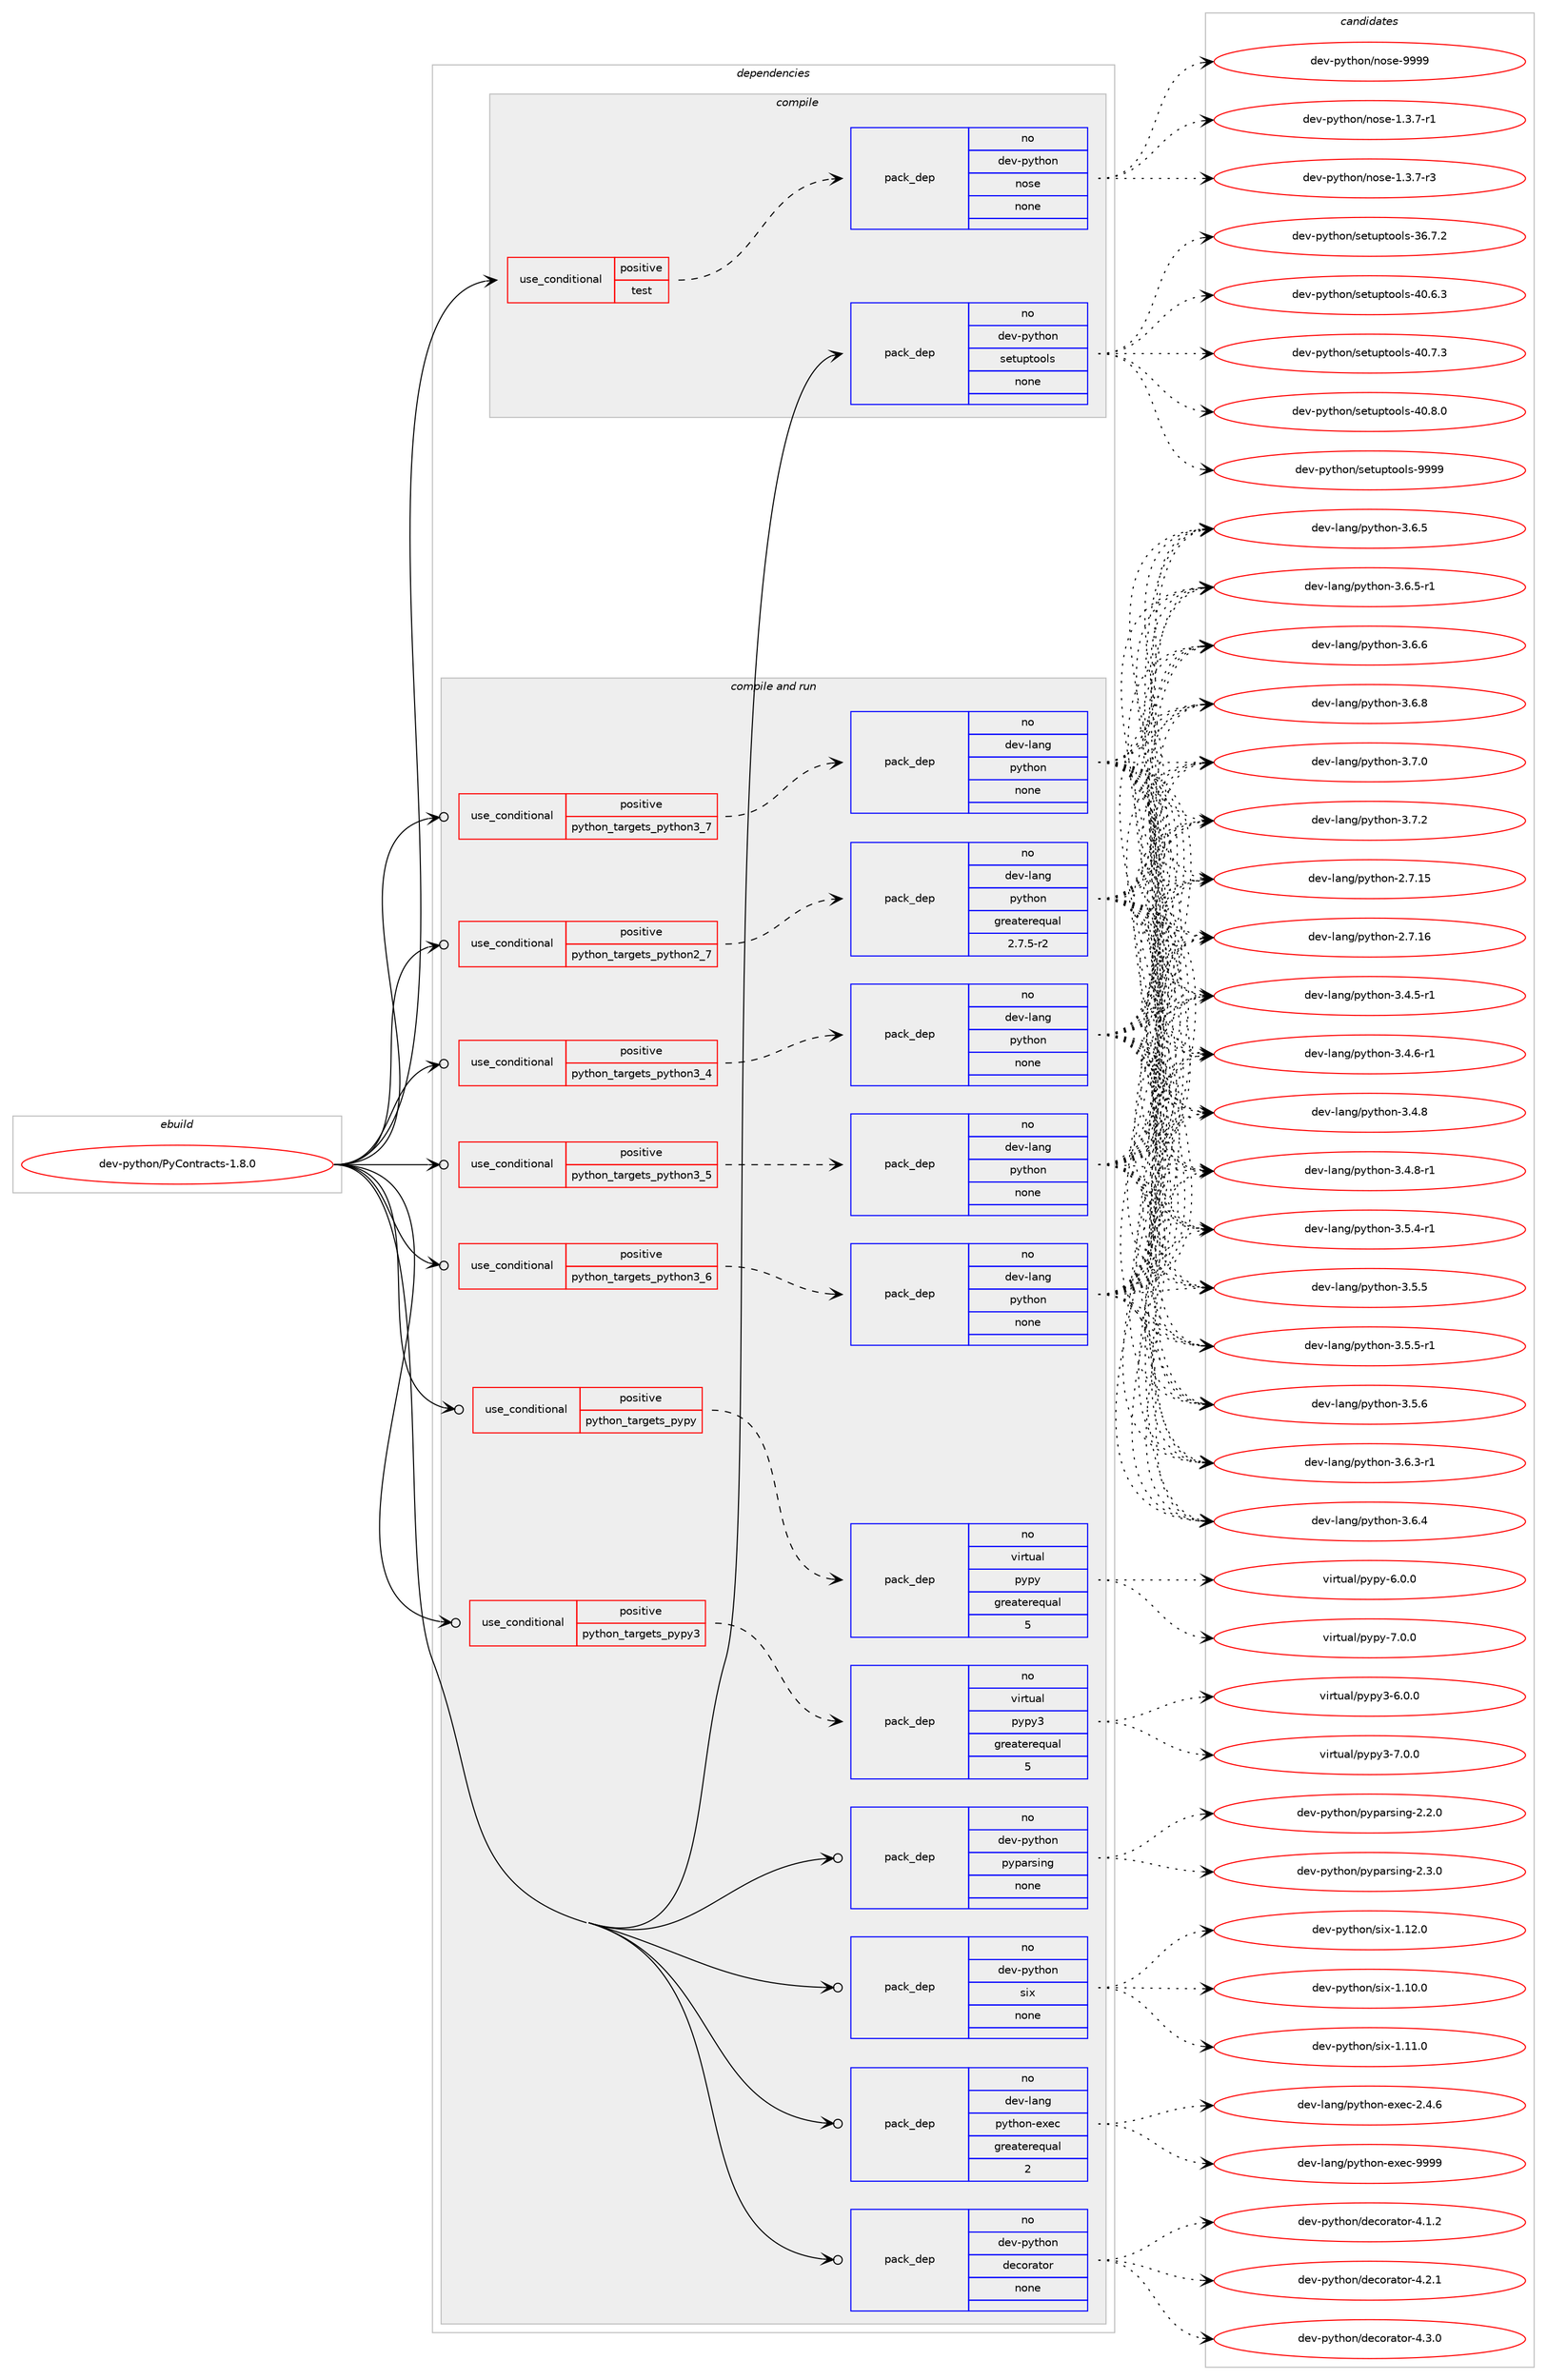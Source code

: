 digraph prolog {

# *************
# Graph options
# *************

newrank=true;
concentrate=true;
compound=true;
graph [rankdir=LR,fontname=Helvetica,fontsize=10,ranksep=1.5];#, ranksep=2.5, nodesep=0.2];
edge  [arrowhead=vee];
node  [fontname=Helvetica,fontsize=10];

# **********
# The ebuild
# **********

subgraph cluster_leftcol {
color=gray;
rank=same;
label=<<i>ebuild</i>>;
id [label="dev-python/PyContracts-1.8.0", color=red, width=4, href="../dev-python/PyContracts-1.8.0.svg"];
}

# ****************
# The dependencies
# ****************

subgraph cluster_midcol {
color=gray;
label=<<i>dependencies</i>>;
subgraph cluster_compile {
fillcolor="#eeeeee";
style=filled;
label=<<i>compile</i>>;
subgraph cond370363 {
dependency1397030 [label=<<TABLE BORDER="0" CELLBORDER="1" CELLSPACING="0" CELLPADDING="4"><TR><TD ROWSPAN="3" CELLPADDING="10">use_conditional</TD></TR><TR><TD>positive</TD></TR><TR><TD>test</TD></TR></TABLE>>, shape=none, color=red];
subgraph pack1003443 {
dependency1397031 [label=<<TABLE BORDER="0" CELLBORDER="1" CELLSPACING="0" CELLPADDING="4" WIDTH="220"><TR><TD ROWSPAN="6" CELLPADDING="30">pack_dep</TD></TR><TR><TD WIDTH="110">no</TD></TR><TR><TD>dev-python</TD></TR><TR><TD>nose</TD></TR><TR><TD>none</TD></TR><TR><TD></TD></TR></TABLE>>, shape=none, color=blue];
}
dependency1397030:e -> dependency1397031:w [weight=20,style="dashed",arrowhead="vee"];
}
id:e -> dependency1397030:w [weight=20,style="solid",arrowhead="vee"];
subgraph pack1003444 {
dependency1397032 [label=<<TABLE BORDER="0" CELLBORDER="1" CELLSPACING="0" CELLPADDING="4" WIDTH="220"><TR><TD ROWSPAN="6" CELLPADDING="30">pack_dep</TD></TR><TR><TD WIDTH="110">no</TD></TR><TR><TD>dev-python</TD></TR><TR><TD>setuptools</TD></TR><TR><TD>none</TD></TR><TR><TD></TD></TR></TABLE>>, shape=none, color=blue];
}
id:e -> dependency1397032:w [weight=20,style="solid",arrowhead="vee"];
}
subgraph cluster_compileandrun {
fillcolor="#eeeeee";
style=filled;
label=<<i>compile and run</i>>;
subgraph cond370364 {
dependency1397033 [label=<<TABLE BORDER="0" CELLBORDER="1" CELLSPACING="0" CELLPADDING="4"><TR><TD ROWSPAN="3" CELLPADDING="10">use_conditional</TD></TR><TR><TD>positive</TD></TR><TR><TD>python_targets_pypy</TD></TR></TABLE>>, shape=none, color=red];
subgraph pack1003445 {
dependency1397034 [label=<<TABLE BORDER="0" CELLBORDER="1" CELLSPACING="0" CELLPADDING="4" WIDTH="220"><TR><TD ROWSPAN="6" CELLPADDING="30">pack_dep</TD></TR><TR><TD WIDTH="110">no</TD></TR><TR><TD>virtual</TD></TR><TR><TD>pypy</TD></TR><TR><TD>greaterequal</TD></TR><TR><TD>5</TD></TR></TABLE>>, shape=none, color=blue];
}
dependency1397033:e -> dependency1397034:w [weight=20,style="dashed",arrowhead="vee"];
}
id:e -> dependency1397033:w [weight=20,style="solid",arrowhead="odotvee"];
subgraph cond370365 {
dependency1397035 [label=<<TABLE BORDER="0" CELLBORDER="1" CELLSPACING="0" CELLPADDING="4"><TR><TD ROWSPAN="3" CELLPADDING="10">use_conditional</TD></TR><TR><TD>positive</TD></TR><TR><TD>python_targets_pypy3</TD></TR></TABLE>>, shape=none, color=red];
subgraph pack1003446 {
dependency1397036 [label=<<TABLE BORDER="0" CELLBORDER="1" CELLSPACING="0" CELLPADDING="4" WIDTH="220"><TR><TD ROWSPAN="6" CELLPADDING="30">pack_dep</TD></TR><TR><TD WIDTH="110">no</TD></TR><TR><TD>virtual</TD></TR><TR><TD>pypy3</TD></TR><TR><TD>greaterequal</TD></TR><TR><TD>5</TD></TR></TABLE>>, shape=none, color=blue];
}
dependency1397035:e -> dependency1397036:w [weight=20,style="dashed",arrowhead="vee"];
}
id:e -> dependency1397035:w [weight=20,style="solid",arrowhead="odotvee"];
subgraph cond370366 {
dependency1397037 [label=<<TABLE BORDER="0" CELLBORDER="1" CELLSPACING="0" CELLPADDING="4"><TR><TD ROWSPAN="3" CELLPADDING="10">use_conditional</TD></TR><TR><TD>positive</TD></TR><TR><TD>python_targets_python2_7</TD></TR></TABLE>>, shape=none, color=red];
subgraph pack1003447 {
dependency1397038 [label=<<TABLE BORDER="0" CELLBORDER="1" CELLSPACING="0" CELLPADDING="4" WIDTH="220"><TR><TD ROWSPAN="6" CELLPADDING="30">pack_dep</TD></TR><TR><TD WIDTH="110">no</TD></TR><TR><TD>dev-lang</TD></TR><TR><TD>python</TD></TR><TR><TD>greaterequal</TD></TR><TR><TD>2.7.5-r2</TD></TR></TABLE>>, shape=none, color=blue];
}
dependency1397037:e -> dependency1397038:w [weight=20,style="dashed",arrowhead="vee"];
}
id:e -> dependency1397037:w [weight=20,style="solid",arrowhead="odotvee"];
subgraph cond370367 {
dependency1397039 [label=<<TABLE BORDER="0" CELLBORDER="1" CELLSPACING="0" CELLPADDING="4"><TR><TD ROWSPAN="3" CELLPADDING="10">use_conditional</TD></TR><TR><TD>positive</TD></TR><TR><TD>python_targets_python3_4</TD></TR></TABLE>>, shape=none, color=red];
subgraph pack1003448 {
dependency1397040 [label=<<TABLE BORDER="0" CELLBORDER="1" CELLSPACING="0" CELLPADDING="4" WIDTH="220"><TR><TD ROWSPAN="6" CELLPADDING="30">pack_dep</TD></TR><TR><TD WIDTH="110">no</TD></TR><TR><TD>dev-lang</TD></TR><TR><TD>python</TD></TR><TR><TD>none</TD></TR><TR><TD></TD></TR></TABLE>>, shape=none, color=blue];
}
dependency1397039:e -> dependency1397040:w [weight=20,style="dashed",arrowhead="vee"];
}
id:e -> dependency1397039:w [weight=20,style="solid",arrowhead="odotvee"];
subgraph cond370368 {
dependency1397041 [label=<<TABLE BORDER="0" CELLBORDER="1" CELLSPACING="0" CELLPADDING="4"><TR><TD ROWSPAN="3" CELLPADDING="10">use_conditional</TD></TR><TR><TD>positive</TD></TR><TR><TD>python_targets_python3_5</TD></TR></TABLE>>, shape=none, color=red];
subgraph pack1003449 {
dependency1397042 [label=<<TABLE BORDER="0" CELLBORDER="1" CELLSPACING="0" CELLPADDING="4" WIDTH="220"><TR><TD ROWSPAN="6" CELLPADDING="30">pack_dep</TD></TR><TR><TD WIDTH="110">no</TD></TR><TR><TD>dev-lang</TD></TR><TR><TD>python</TD></TR><TR><TD>none</TD></TR><TR><TD></TD></TR></TABLE>>, shape=none, color=blue];
}
dependency1397041:e -> dependency1397042:w [weight=20,style="dashed",arrowhead="vee"];
}
id:e -> dependency1397041:w [weight=20,style="solid",arrowhead="odotvee"];
subgraph cond370369 {
dependency1397043 [label=<<TABLE BORDER="0" CELLBORDER="1" CELLSPACING="0" CELLPADDING="4"><TR><TD ROWSPAN="3" CELLPADDING="10">use_conditional</TD></TR><TR><TD>positive</TD></TR><TR><TD>python_targets_python3_6</TD></TR></TABLE>>, shape=none, color=red];
subgraph pack1003450 {
dependency1397044 [label=<<TABLE BORDER="0" CELLBORDER="1" CELLSPACING="0" CELLPADDING="4" WIDTH="220"><TR><TD ROWSPAN="6" CELLPADDING="30">pack_dep</TD></TR><TR><TD WIDTH="110">no</TD></TR><TR><TD>dev-lang</TD></TR><TR><TD>python</TD></TR><TR><TD>none</TD></TR><TR><TD></TD></TR></TABLE>>, shape=none, color=blue];
}
dependency1397043:e -> dependency1397044:w [weight=20,style="dashed",arrowhead="vee"];
}
id:e -> dependency1397043:w [weight=20,style="solid",arrowhead="odotvee"];
subgraph cond370370 {
dependency1397045 [label=<<TABLE BORDER="0" CELLBORDER="1" CELLSPACING="0" CELLPADDING="4"><TR><TD ROWSPAN="3" CELLPADDING="10">use_conditional</TD></TR><TR><TD>positive</TD></TR><TR><TD>python_targets_python3_7</TD></TR></TABLE>>, shape=none, color=red];
subgraph pack1003451 {
dependency1397046 [label=<<TABLE BORDER="0" CELLBORDER="1" CELLSPACING="0" CELLPADDING="4" WIDTH="220"><TR><TD ROWSPAN="6" CELLPADDING="30">pack_dep</TD></TR><TR><TD WIDTH="110">no</TD></TR><TR><TD>dev-lang</TD></TR><TR><TD>python</TD></TR><TR><TD>none</TD></TR><TR><TD></TD></TR></TABLE>>, shape=none, color=blue];
}
dependency1397045:e -> dependency1397046:w [weight=20,style="dashed",arrowhead="vee"];
}
id:e -> dependency1397045:w [weight=20,style="solid",arrowhead="odotvee"];
subgraph pack1003452 {
dependency1397047 [label=<<TABLE BORDER="0" CELLBORDER="1" CELLSPACING="0" CELLPADDING="4" WIDTH="220"><TR><TD ROWSPAN="6" CELLPADDING="30">pack_dep</TD></TR><TR><TD WIDTH="110">no</TD></TR><TR><TD>dev-lang</TD></TR><TR><TD>python-exec</TD></TR><TR><TD>greaterequal</TD></TR><TR><TD>2</TD></TR></TABLE>>, shape=none, color=blue];
}
id:e -> dependency1397047:w [weight=20,style="solid",arrowhead="odotvee"];
subgraph pack1003453 {
dependency1397048 [label=<<TABLE BORDER="0" CELLBORDER="1" CELLSPACING="0" CELLPADDING="4" WIDTH="220"><TR><TD ROWSPAN="6" CELLPADDING="30">pack_dep</TD></TR><TR><TD WIDTH="110">no</TD></TR><TR><TD>dev-python</TD></TR><TR><TD>decorator</TD></TR><TR><TD>none</TD></TR><TR><TD></TD></TR></TABLE>>, shape=none, color=blue];
}
id:e -> dependency1397048:w [weight=20,style="solid",arrowhead="odotvee"];
subgraph pack1003454 {
dependency1397049 [label=<<TABLE BORDER="0" CELLBORDER="1" CELLSPACING="0" CELLPADDING="4" WIDTH="220"><TR><TD ROWSPAN="6" CELLPADDING="30">pack_dep</TD></TR><TR><TD WIDTH="110">no</TD></TR><TR><TD>dev-python</TD></TR><TR><TD>pyparsing</TD></TR><TR><TD>none</TD></TR><TR><TD></TD></TR></TABLE>>, shape=none, color=blue];
}
id:e -> dependency1397049:w [weight=20,style="solid",arrowhead="odotvee"];
subgraph pack1003455 {
dependency1397050 [label=<<TABLE BORDER="0" CELLBORDER="1" CELLSPACING="0" CELLPADDING="4" WIDTH="220"><TR><TD ROWSPAN="6" CELLPADDING="30">pack_dep</TD></TR><TR><TD WIDTH="110">no</TD></TR><TR><TD>dev-python</TD></TR><TR><TD>six</TD></TR><TR><TD>none</TD></TR><TR><TD></TD></TR></TABLE>>, shape=none, color=blue];
}
id:e -> dependency1397050:w [weight=20,style="solid",arrowhead="odotvee"];
}
subgraph cluster_run {
fillcolor="#eeeeee";
style=filled;
label=<<i>run</i>>;
}
}

# **************
# The candidates
# **************

subgraph cluster_choices {
rank=same;
color=gray;
label=<<i>candidates</i>>;

subgraph choice1003443 {
color=black;
nodesep=1;
choice10010111845112121116104111110471101111151014549465146554511449 [label="dev-python/nose-1.3.7-r1", color=red, width=4,href="../dev-python/nose-1.3.7-r1.svg"];
choice10010111845112121116104111110471101111151014549465146554511451 [label="dev-python/nose-1.3.7-r3", color=red, width=4,href="../dev-python/nose-1.3.7-r3.svg"];
choice10010111845112121116104111110471101111151014557575757 [label="dev-python/nose-9999", color=red, width=4,href="../dev-python/nose-9999.svg"];
dependency1397031:e -> choice10010111845112121116104111110471101111151014549465146554511449:w [style=dotted,weight="100"];
dependency1397031:e -> choice10010111845112121116104111110471101111151014549465146554511451:w [style=dotted,weight="100"];
dependency1397031:e -> choice10010111845112121116104111110471101111151014557575757:w [style=dotted,weight="100"];
}
subgraph choice1003444 {
color=black;
nodesep=1;
choice100101118451121211161041111104711510111611711211611111110811545515446554650 [label="dev-python/setuptools-36.7.2", color=red, width=4,href="../dev-python/setuptools-36.7.2.svg"];
choice100101118451121211161041111104711510111611711211611111110811545524846544651 [label="dev-python/setuptools-40.6.3", color=red, width=4,href="../dev-python/setuptools-40.6.3.svg"];
choice100101118451121211161041111104711510111611711211611111110811545524846554651 [label="dev-python/setuptools-40.7.3", color=red, width=4,href="../dev-python/setuptools-40.7.3.svg"];
choice100101118451121211161041111104711510111611711211611111110811545524846564648 [label="dev-python/setuptools-40.8.0", color=red, width=4,href="../dev-python/setuptools-40.8.0.svg"];
choice10010111845112121116104111110471151011161171121161111111081154557575757 [label="dev-python/setuptools-9999", color=red, width=4,href="../dev-python/setuptools-9999.svg"];
dependency1397032:e -> choice100101118451121211161041111104711510111611711211611111110811545515446554650:w [style=dotted,weight="100"];
dependency1397032:e -> choice100101118451121211161041111104711510111611711211611111110811545524846544651:w [style=dotted,weight="100"];
dependency1397032:e -> choice100101118451121211161041111104711510111611711211611111110811545524846554651:w [style=dotted,weight="100"];
dependency1397032:e -> choice100101118451121211161041111104711510111611711211611111110811545524846564648:w [style=dotted,weight="100"];
dependency1397032:e -> choice10010111845112121116104111110471151011161171121161111111081154557575757:w [style=dotted,weight="100"];
}
subgraph choice1003445 {
color=black;
nodesep=1;
choice1181051141161179710847112121112121455446484648 [label="virtual/pypy-6.0.0", color=red, width=4,href="../virtual/pypy-6.0.0.svg"];
choice1181051141161179710847112121112121455546484648 [label="virtual/pypy-7.0.0", color=red, width=4,href="../virtual/pypy-7.0.0.svg"];
dependency1397034:e -> choice1181051141161179710847112121112121455446484648:w [style=dotted,weight="100"];
dependency1397034:e -> choice1181051141161179710847112121112121455546484648:w [style=dotted,weight="100"];
}
subgraph choice1003446 {
color=black;
nodesep=1;
choice118105114116117971084711212111212151455446484648 [label="virtual/pypy3-6.0.0", color=red, width=4,href="../virtual/pypy3-6.0.0.svg"];
choice118105114116117971084711212111212151455546484648 [label="virtual/pypy3-7.0.0", color=red, width=4,href="../virtual/pypy3-7.0.0.svg"];
dependency1397036:e -> choice118105114116117971084711212111212151455446484648:w [style=dotted,weight="100"];
dependency1397036:e -> choice118105114116117971084711212111212151455546484648:w [style=dotted,weight="100"];
}
subgraph choice1003447 {
color=black;
nodesep=1;
choice10010111845108971101034711212111610411111045504655464953 [label="dev-lang/python-2.7.15", color=red, width=4,href="../dev-lang/python-2.7.15.svg"];
choice10010111845108971101034711212111610411111045504655464954 [label="dev-lang/python-2.7.16", color=red, width=4,href="../dev-lang/python-2.7.16.svg"];
choice1001011184510897110103471121211161041111104551465246534511449 [label="dev-lang/python-3.4.5-r1", color=red, width=4,href="../dev-lang/python-3.4.5-r1.svg"];
choice1001011184510897110103471121211161041111104551465246544511449 [label="dev-lang/python-3.4.6-r1", color=red, width=4,href="../dev-lang/python-3.4.6-r1.svg"];
choice100101118451089711010347112121116104111110455146524656 [label="dev-lang/python-3.4.8", color=red, width=4,href="../dev-lang/python-3.4.8.svg"];
choice1001011184510897110103471121211161041111104551465246564511449 [label="dev-lang/python-3.4.8-r1", color=red, width=4,href="../dev-lang/python-3.4.8-r1.svg"];
choice1001011184510897110103471121211161041111104551465346524511449 [label="dev-lang/python-3.5.4-r1", color=red, width=4,href="../dev-lang/python-3.5.4-r1.svg"];
choice100101118451089711010347112121116104111110455146534653 [label="dev-lang/python-3.5.5", color=red, width=4,href="../dev-lang/python-3.5.5.svg"];
choice1001011184510897110103471121211161041111104551465346534511449 [label="dev-lang/python-3.5.5-r1", color=red, width=4,href="../dev-lang/python-3.5.5-r1.svg"];
choice100101118451089711010347112121116104111110455146534654 [label="dev-lang/python-3.5.6", color=red, width=4,href="../dev-lang/python-3.5.6.svg"];
choice1001011184510897110103471121211161041111104551465446514511449 [label="dev-lang/python-3.6.3-r1", color=red, width=4,href="../dev-lang/python-3.6.3-r1.svg"];
choice100101118451089711010347112121116104111110455146544652 [label="dev-lang/python-3.6.4", color=red, width=4,href="../dev-lang/python-3.6.4.svg"];
choice100101118451089711010347112121116104111110455146544653 [label="dev-lang/python-3.6.5", color=red, width=4,href="../dev-lang/python-3.6.5.svg"];
choice1001011184510897110103471121211161041111104551465446534511449 [label="dev-lang/python-3.6.5-r1", color=red, width=4,href="../dev-lang/python-3.6.5-r1.svg"];
choice100101118451089711010347112121116104111110455146544654 [label="dev-lang/python-3.6.6", color=red, width=4,href="../dev-lang/python-3.6.6.svg"];
choice100101118451089711010347112121116104111110455146544656 [label="dev-lang/python-3.6.8", color=red, width=4,href="../dev-lang/python-3.6.8.svg"];
choice100101118451089711010347112121116104111110455146554648 [label="dev-lang/python-3.7.0", color=red, width=4,href="../dev-lang/python-3.7.0.svg"];
choice100101118451089711010347112121116104111110455146554650 [label="dev-lang/python-3.7.2", color=red, width=4,href="../dev-lang/python-3.7.2.svg"];
dependency1397038:e -> choice10010111845108971101034711212111610411111045504655464953:w [style=dotted,weight="100"];
dependency1397038:e -> choice10010111845108971101034711212111610411111045504655464954:w [style=dotted,weight="100"];
dependency1397038:e -> choice1001011184510897110103471121211161041111104551465246534511449:w [style=dotted,weight="100"];
dependency1397038:e -> choice1001011184510897110103471121211161041111104551465246544511449:w [style=dotted,weight="100"];
dependency1397038:e -> choice100101118451089711010347112121116104111110455146524656:w [style=dotted,weight="100"];
dependency1397038:e -> choice1001011184510897110103471121211161041111104551465246564511449:w [style=dotted,weight="100"];
dependency1397038:e -> choice1001011184510897110103471121211161041111104551465346524511449:w [style=dotted,weight="100"];
dependency1397038:e -> choice100101118451089711010347112121116104111110455146534653:w [style=dotted,weight="100"];
dependency1397038:e -> choice1001011184510897110103471121211161041111104551465346534511449:w [style=dotted,weight="100"];
dependency1397038:e -> choice100101118451089711010347112121116104111110455146534654:w [style=dotted,weight="100"];
dependency1397038:e -> choice1001011184510897110103471121211161041111104551465446514511449:w [style=dotted,weight="100"];
dependency1397038:e -> choice100101118451089711010347112121116104111110455146544652:w [style=dotted,weight="100"];
dependency1397038:e -> choice100101118451089711010347112121116104111110455146544653:w [style=dotted,weight="100"];
dependency1397038:e -> choice1001011184510897110103471121211161041111104551465446534511449:w [style=dotted,weight="100"];
dependency1397038:e -> choice100101118451089711010347112121116104111110455146544654:w [style=dotted,weight="100"];
dependency1397038:e -> choice100101118451089711010347112121116104111110455146544656:w [style=dotted,weight="100"];
dependency1397038:e -> choice100101118451089711010347112121116104111110455146554648:w [style=dotted,weight="100"];
dependency1397038:e -> choice100101118451089711010347112121116104111110455146554650:w [style=dotted,weight="100"];
}
subgraph choice1003448 {
color=black;
nodesep=1;
choice10010111845108971101034711212111610411111045504655464953 [label="dev-lang/python-2.7.15", color=red, width=4,href="../dev-lang/python-2.7.15.svg"];
choice10010111845108971101034711212111610411111045504655464954 [label="dev-lang/python-2.7.16", color=red, width=4,href="../dev-lang/python-2.7.16.svg"];
choice1001011184510897110103471121211161041111104551465246534511449 [label="dev-lang/python-3.4.5-r1", color=red, width=4,href="../dev-lang/python-3.4.5-r1.svg"];
choice1001011184510897110103471121211161041111104551465246544511449 [label="dev-lang/python-3.4.6-r1", color=red, width=4,href="../dev-lang/python-3.4.6-r1.svg"];
choice100101118451089711010347112121116104111110455146524656 [label="dev-lang/python-3.4.8", color=red, width=4,href="../dev-lang/python-3.4.8.svg"];
choice1001011184510897110103471121211161041111104551465246564511449 [label="dev-lang/python-3.4.8-r1", color=red, width=4,href="../dev-lang/python-3.4.8-r1.svg"];
choice1001011184510897110103471121211161041111104551465346524511449 [label="dev-lang/python-3.5.4-r1", color=red, width=4,href="../dev-lang/python-3.5.4-r1.svg"];
choice100101118451089711010347112121116104111110455146534653 [label="dev-lang/python-3.5.5", color=red, width=4,href="../dev-lang/python-3.5.5.svg"];
choice1001011184510897110103471121211161041111104551465346534511449 [label="dev-lang/python-3.5.5-r1", color=red, width=4,href="../dev-lang/python-3.5.5-r1.svg"];
choice100101118451089711010347112121116104111110455146534654 [label="dev-lang/python-3.5.6", color=red, width=4,href="../dev-lang/python-3.5.6.svg"];
choice1001011184510897110103471121211161041111104551465446514511449 [label="dev-lang/python-3.6.3-r1", color=red, width=4,href="../dev-lang/python-3.6.3-r1.svg"];
choice100101118451089711010347112121116104111110455146544652 [label="dev-lang/python-3.6.4", color=red, width=4,href="../dev-lang/python-3.6.4.svg"];
choice100101118451089711010347112121116104111110455146544653 [label="dev-lang/python-3.6.5", color=red, width=4,href="../dev-lang/python-3.6.5.svg"];
choice1001011184510897110103471121211161041111104551465446534511449 [label="dev-lang/python-3.6.5-r1", color=red, width=4,href="../dev-lang/python-3.6.5-r1.svg"];
choice100101118451089711010347112121116104111110455146544654 [label="dev-lang/python-3.6.6", color=red, width=4,href="../dev-lang/python-3.6.6.svg"];
choice100101118451089711010347112121116104111110455146544656 [label="dev-lang/python-3.6.8", color=red, width=4,href="../dev-lang/python-3.6.8.svg"];
choice100101118451089711010347112121116104111110455146554648 [label="dev-lang/python-3.7.0", color=red, width=4,href="../dev-lang/python-3.7.0.svg"];
choice100101118451089711010347112121116104111110455146554650 [label="dev-lang/python-3.7.2", color=red, width=4,href="../dev-lang/python-3.7.2.svg"];
dependency1397040:e -> choice10010111845108971101034711212111610411111045504655464953:w [style=dotted,weight="100"];
dependency1397040:e -> choice10010111845108971101034711212111610411111045504655464954:w [style=dotted,weight="100"];
dependency1397040:e -> choice1001011184510897110103471121211161041111104551465246534511449:w [style=dotted,weight="100"];
dependency1397040:e -> choice1001011184510897110103471121211161041111104551465246544511449:w [style=dotted,weight="100"];
dependency1397040:e -> choice100101118451089711010347112121116104111110455146524656:w [style=dotted,weight="100"];
dependency1397040:e -> choice1001011184510897110103471121211161041111104551465246564511449:w [style=dotted,weight="100"];
dependency1397040:e -> choice1001011184510897110103471121211161041111104551465346524511449:w [style=dotted,weight="100"];
dependency1397040:e -> choice100101118451089711010347112121116104111110455146534653:w [style=dotted,weight="100"];
dependency1397040:e -> choice1001011184510897110103471121211161041111104551465346534511449:w [style=dotted,weight="100"];
dependency1397040:e -> choice100101118451089711010347112121116104111110455146534654:w [style=dotted,weight="100"];
dependency1397040:e -> choice1001011184510897110103471121211161041111104551465446514511449:w [style=dotted,weight="100"];
dependency1397040:e -> choice100101118451089711010347112121116104111110455146544652:w [style=dotted,weight="100"];
dependency1397040:e -> choice100101118451089711010347112121116104111110455146544653:w [style=dotted,weight="100"];
dependency1397040:e -> choice1001011184510897110103471121211161041111104551465446534511449:w [style=dotted,weight="100"];
dependency1397040:e -> choice100101118451089711010347112121116104111110455146544654:w [style=dotted,weight="100"];
dependency1397040:e -> choice100101118451089711010347112121116104111110455146544656:w [style=dotted,weight="100"];
dependency1397040:e -> choice100101118451089711010347112121116104111110455146554648:w [style=dotted,weight="100"];
dependency1397040:e -> choice100101118451089711010347112121116104111110455146554650:w [style=dotted,weight="100"];
}
subgraph choice1003449 {
color=black;
nodesep=1;
choice10010111845108971101034711212111610411111045504655464953 [label="dev-lang/python-2.7.15", color=red, width=4,href="../dev-lang/python-2.7.15.svg"];
choice10010111845108971101034711212111610411111045504655464954 [label="dev-lang/python-2.7.16", color=red, width=4,href="../dev-lang/python-2.7.16.svg"];
choice1001011184510897110103471121211161041111104551465246534511449 [label="dev-lang/python-3.4.5-r1", color=red, width=4,href="../dev-lang/python-3.4.5-r1.svg"];
choice1001011184510897110103471121211161041111104551465246544511449 [label="dev-lang/python-3.4.6-r1", color=red, width=4,href="../dev-lang/python-3.4.6-r1.svg"];
choice100101118451089711010347112121116104111110455146524656 [label="dev-lang/python-3.4.8", color=red, width=4,href="../dev-lang/python-3.4.8.svg"];
choice1001011184510897110103471121211161041111104551465246564511449 [label="dev-lang/python-3.4.8-r1", color=red, width=4,href="../dev-lang/python-3.4.8-r1.svg"];
choice1001011184510897110103471121211161041111104551465346524511449 [label="dev-lang/python-3.5.4-r1", color=red, width=4,href="../dev-lang/python-3.5.4-r1.svg"];
choice100101118451089711010347112121116104111110455146534653 [label="dev-lang/python-3.5.5", color=red, width=4,href="../dev-lang/python-3.5.5.svg"];
choice1001011184510897110103471121211161041111104551465346534511449 [label="dev-lang/python-3.5.5-r1", color=red, width=4,href="../dev-lang/python-3.5.5-r1.svg"];
choice100101118451089711010347112121116104111110455146534654 [label="dev-lang/python-3.5.6", color=red, width=4,href="../dev-lang/python-3.5.6.svg"];
choice1001011184510897110103471121211161041111104551465446514511449 [label="dev-lang/python-3.6.3-r1", color=red, width=4,href="../dev-lang/python-3.6.3-r1.svg"];
choice100101118451089711010347112121116104111110455146544652 [label="dev-lang/python-3.6.4", color=red, width=4,href="../dev-lang/python-3.6.4.svg"];
choice100101118451089711010347112121116104111110455146544653 [label="dev-lang/python-3.6.5", color=red, width=4,href="../dev-lang/python-3.6.5.svg"];
choice1001011184510897110103471121211161041111104551465446534511449 [label="dev-lang/python-3.6.5-r1", color=red, width=4,href="../dev-lang/python-3.6.5-r1.svg"];
choice100101118451089711010347112121116104111110455146544654 [label="dev-lang/python-3.6.6", color=red, width=4,href="../dev-lang/python-3.6.6.svg"];
choice100101118451089711010347112121116104111110455146544656 [label="dev-lang/python-3.6.8", color=red, width=4,href="../dev-lang/python-3.6.8.svg"];
choice100101118451089711010347112121116104111110455146554648 [label="dev-lang/python-3.7.0", color=red, width=4,href="../dev-lang/python-3.7.0.svg"];
choice100101118451089711010347112121116104111110455146554650 [label="dev-lang/python-3.7.2", color=red, width=4,href="../dev-lang/python-3.7.2.svg"];
dependency1397042:e -> choice10010111845108971101034711212111610411111045504655464953:w [style=dotted,weight="100"];
dependency1397042:e -> choice10010111845108971101034711212111610411111045504655464954:w [style=dotted,weight="100"];
dependency1397042:e -> choice1001011184510897110103471121211161041111104551465246534511449:w [style=dotted,weight="100"];
dependency1397042:e -> choice1001011184510897110103471121211161041111104551465246544511449:w [style=dotted,weight="100"];
dependency1397042:e -> choice100101118451089711010347112121116104111110455146524656:w [style=dotted,weight="100"];
dependency1397042:e -> choice1001011184510897110103471121211161041111104551465246564511449:w [style=dotted,weight="100"];
dependency1397042:e -> choice1001011184510897110103471121211161041111104551465346524511449:w [style=dotted,weight="100"];
dependency1397042:e -> choice100101118451089711010347112121116104111110455146534653:w [style=dotted,weight="100"];
dependency1397042:e -> choice1001011184510897110103471121211161041111104551465346534511449:w [style=dotted,weight="100"];
dependency1397042:e -> choice100101118451089711010347112121116104111110455146534654:w [style=dotted,weight="100"];
dependency1397042:e -> choice1001011184510897110103471121211161041111104551465446514511449:w [style=dotted,weight="100"];
dependency1397042:e -> choice100101118451089711010347112121116104111110455146544652:w [style=dotted,weight="100"];
dependency1397042:e -> choice100101118451089711010347112121116104111110455146544653:w [style=dotted,weight="100"];
dependency1397042:e -> choice1001011184510897110103471121211161041111104551465446534511449:w [style=dotted,weight="100"];
dependency1397042:e -> choice100101118451089711010347112121116104111110455146544654:w [style=dotted,weight="100"];
dependency1397042:e -> choice100101118451089711010347112121116104111110455146544656:w [style=dotted,weight="100"];
dependency1397042:e -> choice100101118451089711010347112121116104111110455146554648:w [style=dotted,weight="100"];
dependency1397042:e -> choice100101118451089711010347112121116104111110455146554650:w [style=dotted,weight="100"];
}
subgraph choice1003450 {
color=black;
nodesep=1;
choice10010111845108971101034711212111610411111045504655464953 [label="dev-lang/python-2.7.15", color=red, width=4,href="../dev-lang/python-2.7.15.svg"];
choice10010111845108971101034711212111610411111045504655464954 [label="dev-lang/python-2.7.16", color=red, width=4,href="../dev-lang/python-2.7.16.svg"];
choice1001011184510897110103471121211161041111104551465246534511449 [label="dev-lang/python-3.4.5-r1", color=red, width=4,href="../dev-lang/python-3.4.5-r1.svg"];
choice1001011184510897110103471121211161041111104551465246544511449 [label="dev-lang/python-3.4.6-r1", color=red, width=4,href="../dev-lang/python-3.4.6-r1.svg"];
choice100101118451089711010347112121116104111110455146524656 [label="dev-lang/python-3.4.8", color=red, width=4,href="../dev-lang/python-3.4.8.svg"];
choice1001011184510897110103471121211161041111104551465246564511449 [label="dev-lang/python-3.4.8-r1", color=red, width=4,href="../dev-lang/python-3.4.8-r1.svg"];
choice1001011184510897110103471121211161041111104551465346524511449 [label="dev-lang/python-3.5.4-r1", color=red, width=4,href="../dev-lang/python-3.5.4-r1.svg"];
choice100101118451089711010347112121116104111110455146534653 [label="dev-lang/python-3.5.5", color=red, width=4,href="../dev-lang/python-3.5.5.svg"];
choice1001011184510897110103471121211161041111104551465346534511449 [label="dev-lang/python-3.5.5-r1", color=red, width=4,href="../dev-lang/python-3.5.5-r1.svg"];
choice100101118451089711010347112121116104111110455146534654 [label="dev-lang/python-3.5.6", color=red, width=4,href="../dev-lang/python-3.5.6.svg"];
choice1001011184510897110103471121211161041111104551465446514511449 [label="dev-lang/python-3.6.3-r1", color=red, width=4,href="../dev-lang/python-3.6.3-r1.svg"];
choice100101118451089711010347112121116104111110455146544652 [label="dev-lang/python-3.6.4", color=red, width=4,href="../dev-lang/python-3.6.4.svg"];
choice100101118451089711010347112121116104111110455146544653 [label="dev-lang/python-3.6.5", color=red, width=4,href="../dev-lang/python-3.6.5.svg"];
choice1001011184510897110103471121211161041111104551465446534511449 [label="dev-lang/python-3.6.5-r1", color=red, width=4,href="../dev-lang/python-3.6.5-r1.svg"];
choice100101118451089711010347112121116104111110455146544654 [label="dev-lang/python-3.6.6", color=red, width=4,href="../dev-lang/python-3.6.6.svg"];
choice100101118451089711010347112121116104111110455146544656 [label="dev-lang/python-3.6.8", color=red, width=4,href="../dev-lang/python-3.6.8.svg"];
choice100101118451089711010347112121116104111110455146554648 [label="dev-lang/python-3.7.0", color=red, width=4,href="../dev-lang/python-3.7.0.svg"];
choice100101118451089711010347112121116104111110455146554650 [label="dev-lang/python-3.7.2", color=red, width=4,href="../dev-lang/python-3.7.2.svg"];
dependency1397044:e -> choice10010111845108971101034711212111610411111045504655464953:w [style=dotted,weight="100"];
dependency1397044:e -> choice10010111845108971101034711212111610411111045504655464954:w [style=dotted,weight="100"];
dependency1397044:e -> choice1001011184510897110103471121211161041111104551465246534511449:w [style=dotted,weight="100"];
dependency1397044:e -> choice1001011184510897110103471121211161041111104551465246544511449:w [style=dotted,weight="100"];
dependency1397044:e -> choice100101118451089711010347112121116104111110455146524656:w [style=dotted,weight="100"];
dependency1397044:e -> choice1001011184510897110103471121211161041111104551465246564511449:w [style=dotted,weight="100"];
dependency1397044:e -> choice1001011184510897110103471121211161041111104551465346524511449:w [style=dotted,weight="100"];
dependency1397044:e -> choice100101118451089711010347112121116104111110455146534653:w [style=dotted,weight="100"];
dependency1397044:e -> choice1001011184510897110103471121211161041111104551465346534511449:w [style=dotted,weight="100"];
dependency1397044:e -> choice100101118451089711010347112121116104111110455146534654:w [style=dotted,weight="100"];
dependency1397044:e -> choice1001011184510897110103471121211161041111104551465446514511449:w [style=dotted,weight="100"];
dependency1397044:e -> choice100101118451089711010347112121116104111110455146544652:w [style=dotted,weight="100"];
dependency1397044:e -> choice100101118451089711010347112121116104111110455146544653:w [style=dotted,weight="100"];
dependency1397044:e -> choice1001011184510897110103471121211161041111104551465446534511449:w [style=dotted,weight="100"];
dependency1397044:e -> choice100101118451089711010347112121116104111110455146544654:w [style=dotted,weight="100"];
dependency1397044:e -> choice100101118451089711010347112121116104111110455146544656:w [style=dotted,weight="100"];
dependency1397044:e -> choice100101118451089711010347112121116104111110455146554648:w [style=dotted,weight="100"];
dependency1397044:e -> choice100101118451089711010347112121116104111110455146554650:w [style=dotted,weight="100"];
}
subgraph choice1003451 {
color=black;
nodesep=1;
choice10010111845108971101034711212111610411111045504655464953 [label="dev-lang/python-2.7.15", color=red, width=4,href="../dev-lang/python-2.7.15.svg"];
choice10010111845108971101034711212111610411111045504655464954 [label="dev-lang/python-2.7.16", color=red, width=4,href="../dev-lang/python-2.7.16.svg"];
choice1001011184510897110103471121211161041111104551465246534511449 [label="dev-lang/python-3.4.5-r1", color=red, width=4,href="../dev-lang/python-3.4.5-r1.svg"];
choice1001011184510897110103471121211161041111104551465246544511449 [label="dev-lang/python-3.4.6-r1", color=red, width=4,href="../dev-lang/python-3.4.6-r1.svg"];
choice100101118451089711010347112121116104111110455146524656 [label="dev-lang/python-3.4.8", color=red, width=4,href="../dev-lang/python-3.4.8.svg"];
choice1001011184510897110103471121211161041111104551465246564511449 [label="dev-lang/python-3.4.8-r1", color=red, width=4,href="../dev-lang/python-3.4.8-r1.svg"];
choice1001011184510897110103471121211161041111104551465346524511449 [label="dev-lang/python-3.5.4-r1", color=red, width=4,href="../dev-lang/python-3.5.4-r1.svg"];
choice100101118451089711010347112121116104111110455146534653 [label="dev-lang/python-3.5.5", color=red, width=4,href="../dev-lang/python-3.5.5.svg"];
choice1001011184510897110103471121211161041111104551465346534511449 [label="dev-lang/python-3.5.5-r1", color=red, width=4,href="../dev-lang/python-3.5.5-r1.svg"];
choice100101118451089711010347112121116104111110455146534654 [label="dev-lang/python-3.5.6", color=red, width=4,href="../dev-lang/python-3.5.6.svg"];
choice1001011184510897110103471121211161041111104551465446514511449 [label="dev-lang/python-3.6.3-r1", color=red, width=4,href="../dev-lang/python-3.6.3-r1.svg"];
choice100101118451089711010347112121116104111110455146544652 [label="dev-lang/python-3.6.4", color=red, width=4,href="../dev-lang/python-3.6.4.svg"];
choice100101118451089711010347112121116104111110455146544653 [label="dev-lang/python-3.6.5", color=red, width=4,href="../dev-lang/python-3.6.5.svg"];
choice1001011184510897110103471121211161041111104551465446534511449 [label="dev-lang/python-3.6.5-r1", color=red, width=4,href="../dev-lang/python-3.6.5-r1.svg"];
choice100101118451089711010347112121116104111110455146544654 [label="dev-lang/python-3.6.6", color=red, width=4,href="../dev-lang/python-3.6.6.svg"];
choice100101118451089711010347112121116104111110455146544656 [label="dev-lang/python-3.6.8", color=red, width=4,href="../dev-lang/python-3.6.8.svg"];
choice100101118451089711010347112121116104111110455146554648 [label="dev-lang/python-3.7.0", color=red, width=4,href="../dev-lang/python-3.7.0.svg"];
choice100101118451089711010347112121116104111110455146554650 [label="dev-lang/python-3.7.2", color=red, width=4,href="../dev-lang/python-3.7.2.svg"];
dependency1397046:e -> choice10010111845108971101034711212111610411111045504655464953:w [style=dotted,weight="100"];
dependency1397046:e -> choice10010111845108971101034711212111610411111045504655464954:w [style=dotted,weight="100"];
dependency1397046:e -> choice1001011184510897110103471121211161041111104551465246534511449:w [style=dotted,weight="100"];
dependency1397046:e -> choice1001011184510897110103471121211161041111104551465246544511449:w [style=dotted,weight="100"];
dependency1397046:e -> choice100101118451089711010347112121116104111110455146524656:w [style=dotted,weight="100"];
dependency1397046:e -> choice1001011184510897110103471121211161041111104551465246564511449:w [style=dotted,weight="100"];
dependency1397046:e -> choice1001011184510897110103471121211161041111104551465346524511449:w [style=dotted,weight="100"];
dependency1397046:e -> choice100101118451089711010347112121116104111110455146534653:w [style=dotted,weight="100"];
dependency1397046:e -> choice1001011184510897110103471121211161041111104551465346534511449:w [style=dotted,weight="100"];
dependency1397046:e -> choice100101118451089711010347112121116104111110455146534654:w [style=dotted,weight="100"];
dependency1397046:e -> choice1001011184510897110103471121211161041111104551465446514511449:w [style=dotted,weight="100"];
dependency1397046:e -> choice100101118451089711010347112121116104111110455146544652:w [style=dotted,weight="100"];
dependency1397046:e -> choice100101118451089711010347112121116104111110455146544653:w [style=dotted,weight="100"];
dependency1397046:e -> choice1001011184510897110103471121211161041111104551465446534511449:w [style=dotted,weight="100"];
dependency1397046:e -> choice100101118451089711010347112121116104111110455146544654:w [style=dotted,weight="100"];
dependency1397046:e -> choice100101118451089711010347112121116104111110455146544656:w [style=dotted,weight="100"];
dependency1397046:e -> choice100101118451089711010347112121116104111110455146554648:w [style=dotted,weight="100"];
dependency1397046:e -> choice100101118451089711010347112121116104111110455146554650:w [style=dotted,weight="100"];
}
subgraph choice1003452 {
color=black;
nodesep=1;
choice1001011184510897110103471121211161041111104510112010199455046524654 [label="dev-lang/python-exec-2.4.6", color=red, width=4,href="../dev-lang/python-exec-2.4.6.svg"];
choice10010111845108971101034711212111610411111045101120101994557575757 [label="dev-lang/python-exec-9999", color=red, width=4,href="../dev-lang/python-exec-9999.svg"];
dependency1397047:e -> choice1001011184510897110103471121211161041111104510112010199455046524654:w [style=dotted,weight="100"];
dependency1397047:e -> choice10010111845108971101034711212111610411111045101120101994557575757:w [style=dotted,weight="100"];
}
subgraph choice1003453 {
color=black;
nodesep=1;
choice10010111845112121116104111110471001019911111497116111114455246494650 [label="dev-python/decorator-4.1.2", color=red, width=4,href="../dev-python/decorator-4.1.2.svg"];
choice10010111845112121116104111110471001019911111497116111114455246504649 [label="dev-python/decorator-4.2.1", color=red, width=4,href="../dev-python/decorator-4.2.1.svg"];
choice10010111845112121116104111110471001019911111497116111114455246514648 [label="dev-python/decorator-4.3.0", color=red, width=4,href="../dev-python/decorator-4.3.0.svg"];
dependency1397048:e -> choice10010111845112121116104111110471001019911111497116111114455246494650:w [style=dotted,weight="100"];
dependency1397048:e -> choice10010111845112121116104111110471001019911111497116111114455246504649:w [style=dotted,weight="100"];
dependency1397048:e -> choice10010111845112121116104111110471001019911111497116111114455246514648:w [style=dotted,weight="100"];
}
subgraph choice1003454 {
color=black;
nodesep=1;
choice100101118451121211161041111104711212111297114115105110103455046504648 [label="dev-python/pyparsing-2.2.0", color=red, width=4,href="../dev-python/pyparsing-2.2.0.svg"];
choice100101118451121211161041111104711212111297114115105110103455046514648 [label="dev-python/pyparsing-2.3.0", color=red, width=4,href="../dev-python/pyparsing-2.3.0.svg"];
dependency1397049:e -> choice100101118451121211161041111104711212111297114115105110103455046504648:w [style=dotted,weight="100"];
dependency1397049:e -> choice100101118451121211161041111104711212111297114115105110103455046514648:w [style=dotted,weight="100"];
}
subgraph choice1003455 {
color=black;
nodesep=1;
choice100101118451121211161041111104711510512045494649484648 [label="dev-python/six-1.10.0", color=red, width=4,href="../dev-python/six-1.10.0.svg"];
choice100101118451121211161041111104711510512045494649494648 [label="dev-python/six-1.11.0", color=red, width=4,href="../dev-python/six-1.11.0.svg"];
choice100101118451121211161041111104711510512045494649504648 [label="dev-python/six-1.12.0", color=red, width=4,href="../dev-python/six-1.12.0.svg"];
dependency1397050:e -> choice100101118451121211161041111104711510512045494649484648:w [style=dotted,weight="100"];
dependency1397050:e -> choice100101118451121211161041111104711510512045494649494648:w [style=dotted,weight="100"];
dependency1397050:e -> choice100101118451121211161041111104711510512045494649504648:w [style=dotted,weight="100"];
}
}

}
